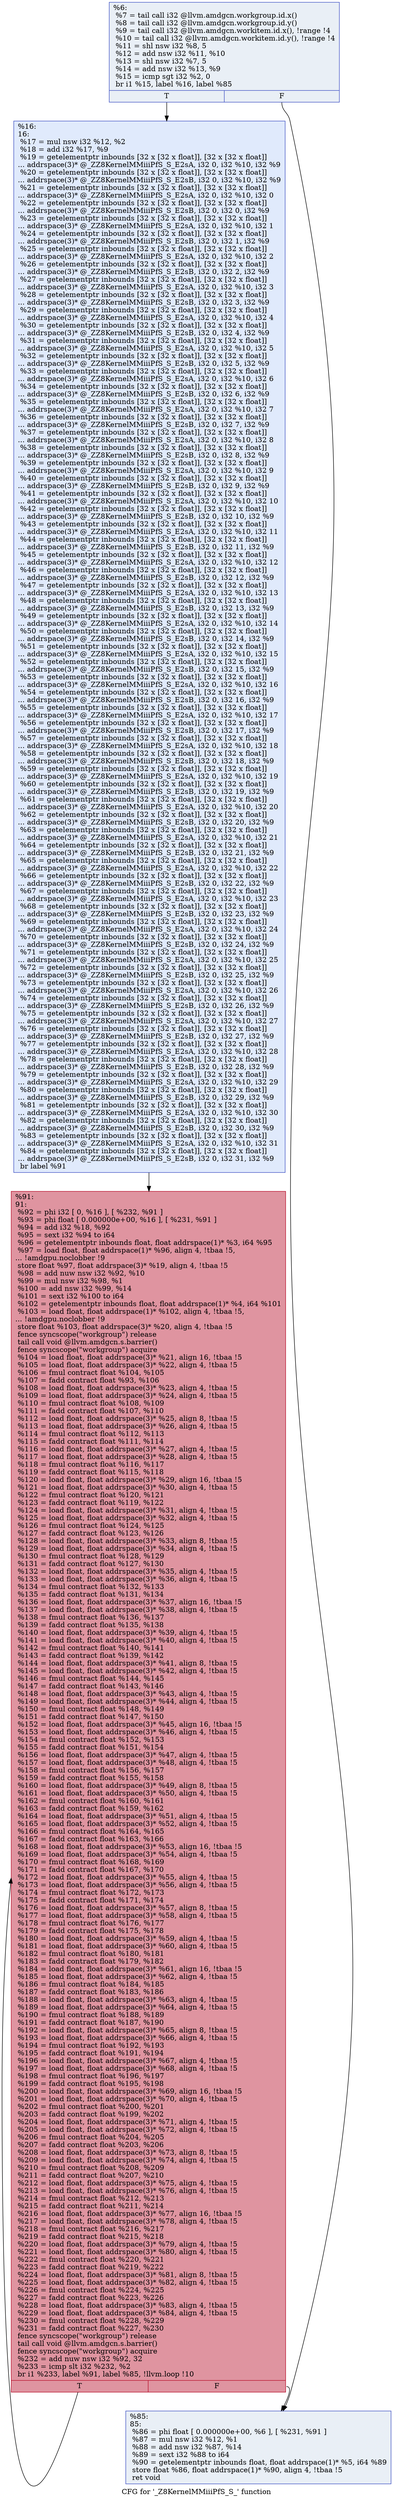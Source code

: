 digraph "CFG for '_Z8KernelMMiiiPfS_S_' function" {
	label="CFG for '_Z8KernelMMiiiPfS_S_' function";

	Node0x5dc0000 [shape=record,color="#3d50c3ff", style=filled, fillcolor="#cedaeb70",label="{%6:\l  %7 = tail call i32 @llvm.amdgcn.workgroup.id.x()\l  %8 = tail call i32 @llvm.amdgcn.workgroup.id.y()\l  %9 = tail call i32 @llvm.amdgcn.workitem.id.x(), !range !4\l  %10 = tail call i32 @llvm.amdgcn.workitem.id.y(), !range !4\l  %11 = shl nsw i32 %8, 5\l  %12 = add nsw i32 %11, %10\l  %13 = shl nsw i32 %7, 5\l  %14 = add nsw i32 %13, %9\l  %15 = icmp sgt i32 %2, 0\l  br i1 %15, label %16, label %85\l|{<s0>T|<s1>F}}"];
	Node0x5dc0000:s0 -> Node0x5dc2310;
	Node0x5dc0000:s1 -> Node0x5dc23a0;
	Node0x5dc2310 [shape=record,color="#3d50c3ff", style=filled, fillcolor="#b9d0f970",label="{%16:\l16:                                               \l  %17 = mul nsw i32 %12, %2\l  %18 = add i32 %17, %9\l  %19 = getelementptr inbounds [32 x [32 x float]], [32 x [32 x float]]\l... addrspace(3)* @_ZZ8KernelMMiiiPfS_S_E2sA, i32 0, i32 %10, i32 %9\l  %20 = getelementptr inbounds [32 x [32 x float]], [32 x [32 x float]]\l... addrspace(3)* @_ZZ8KernelMMiiiPfS_S_E2sB, i32 0, i32 %10, i32 %9\l  %21 = getelementptr inbounds [32 x [32 x float]], [32 x [32 x float]]\l... addrspace(3)* @_ZZ8KernelMMiiiPfS_S_E2sA, i32 0, i32 %10, i32 0\l  %22 = getelementptr inbounds [32 x [32 x float]], [32 x [32 x float]]\l... addrspace(3)* @_ZZ8KernelMMiiiPfS_S_E2sB, i32 0, i32 0, i32 %9\l  %23 = getelementptr inbounds [32 x [32 x float]], [32 x [32 x float]]\l... addrspace(3)* @_ZZ8KernelMMiiiPfS_S_E2sA, i32 0, i32 %10, i32 1\l  %24 = getelementptr inbounds [32 x [32 x float]], [32 x [32 x float]]\l... addrspace(3)* @_ZZ8KernelMMiiiPfS_S_E2sB, i32 0, i32 1, i32 %9\l  %25 = getelementptr inbounds [32 x [32 x float]], [32 x [32 x float]]\l... addrspace(3)* @_ZZ8KernelMMiiiPfS_S_E2sA, i32 0, i32 %10, i32 2\l  %26 = getelementptr inbounds [32 x [32 x float]], [32 x [32 x float]]\l... addrspace(3)* @_ZZ8KernelMMiiiPfS_S_E2sB, i32 0, i32 2, i32 %9\l  %27 = getelementptr inbounds [32 x [32 x float]], [32 x [32 x float]]\l... addrspace(3)* @_ZZ8KernelMMiiiPfS_S_E2sA, i32 0, i32 %10, i32 3\l  %28 = getelementptr inbounds [32 x [32 x float]], [32 x [32 x float]]\l... addrspace(3)* @_ZZ8KernelMMiiiPfS_S_E2sB, i32 0, i32 3, i32 %9\l  %29 = getelementptr inbounds [32 x [32 x float]], [32 x [32 x float]]\l... addrspace(3)* @_ZZ8KernelMMiiiPfS_S_E2sA, i32 0, i32 %10, i32 4\l  %30 = getelementptr inbounds [32 x [32 x float]], [32 x [32 x float]]\l... addrspace(3)* @_ZZ8KernelMMiiiPfS_S_E2sB, i32 0, i32 4, i32 %9\l  %31 = getelementptr inbounds [32 x [32 x float]], [32 x [32 x float]]\l... addrspace(3)* @_ZZ8KernelMMiiiPfS_S_E2sA, i32 0, i32 %10, i32 5\l  %32 = getelementptr inbounds [32 x [32 x float]], [32 x [32 x float]]\l... addrspace(3)* @_ZZ8KernelMMiiiPfS_S_E2sB, i32 0, i32 5, i32 %9\l  %33 = getelementptr inbounds [32 x [32 x float]], [32 x [32 x float]]\l... addrspace(3)* @_ZZ8KernelMMiiiPfS_S_E2sA, i32 0, i32 %10, i32 6\l  %34 = getelementptr inbounds [32 x [32 x float]], [32 x [32 x float]]\l... addrspace(3)* @_ZZ8KernelMMiiiPfS_S_E2sB, i32 0, i32 6, i32 %9\l  %35 = getelementptr inbounds [32 x [32 x float]], [32 x [32 x float]]\l... addrspace(3)* @_ZZ8KernelMMiiiPfS_S_E2sA, i32 0, i32 %10, i32 7\l  %36 = getelementptr inbounds [32 x [32 x float]], [32 x [32 x float]]\l... addrspace(3)* @_ZZ8KernelMMiiiPfS_S_E2sB, i32 0, i32 7, i32 %9\l  %37 = getelementptr inbounds [32 x [32 x float]], [32 x [32 x float]]\l... addrspace(3)* @_ZZ8KernelMMiiiPfS_S_E2sA, i32 0, i32 %10, i32 8\l  %38 = getelementptr inbounds [32 x [32 x float]], [32 x [32 x float]]\l... addrspace(3)* @_ZZ8KernelMMiiiPfS_S_E2sB, i32 0, i32 8, i32 %9\l  %39 = getelementptr inbounds [32 x [32 x float]], [32 x [32 x float]]\l... addrspace(3)* @_ZZ8KernelMMiiiPfS_S_E2sA, i32 0, i32 %10, i32 9\l  %40 = getelementptr inbounds [32 x [32 x float]], [32 x [32 x float]]\l... addrspace(3)* @_ZZ8KernelMMiiiPfS_S_E2sB, i32 0, i32 9, i32 %9\l  %41 = getelementptr inbounds [32 x [32 x float]], [32 x [32 x float]]\l... addrspace(3)* @_ZZ8KernelMMiiiPfS_S_E2sA, i32 0, i32 %10, i32 10\l  %42 = getelementptr inbounds [32 x [32 x float]], [32 x [32 x float]]\l... addrspace(3)* @_ZZ8KernelMMiiiPfS_S_E2sB, i32 0, i32 10, i32 %9\l  %43 = getelementptr inbounds [32 x [32 x float]], [32 x [32 x float]]\l... addrspace(3)* @_ZZ8KernelMMiiiPfS_S_E2sA, i32 0, i32 %10, i32 11\l  %44 = getelementptr inbounds [32 x [32 x float]], [32 x [32 x float]]\l... addrspace(3)* @_ZZ8KernelMMiiiPfS_S_E2sB, i32 0, i32 11, i32 %9\l  %45 = getelementptr inbounds [32 x [32 x float]], [32 x [32 x float]]\l... addrspace(3)* @_ZZ8KernelMMiiiPfS_S_E2sA, i32 0, i32 %10, i32 12\l  %46 = getelementptr inbounds [32 x [32 x float]], [32 x [32 x float]]\l... addrspace(3)* @_ZZ8KernelMMiiiPfS_S_E2sB, i32 0, i32 12, i32 %9\l  %47 = getelementptr inbounds [32 x [32 x float]], [32 x [32 x float]]\l... addrspace(3)* @_ZZ8KernelMMiiiPfS_S_E2sA, i32 0, i32 %10, i32 13\l  %48 = getelementptr inbounds [32 x [32 x float]], [32 x [32 x float]]\l... addrspace(3)* @_ZZ8KernelMMiiiPfS_S_E2sB, i32 0, i32 13, i32 %9\l  %49 = getelementptr inbounds [32 x [32 x float]], [32 x [32 x float]]\l... addrspace(3)* @_ZZ8KernelMMiiiPfS_S_E2sA, i32 0, i32 %10, i32 14\l  %50 = getelementptr inbounds [32 x [32 x float]], [32 x [32 x float]]\l... addrspace(3)* @_ZZ8KernelMMiiiPfS_S_E2sB, i32 0, i32 14, i32 %9\l  %51 = getelementptr inbounds [32 x [32 x float]], [32 x [32 x float]]\l... addrspace(3)* @_ZZ8KernelMMiiiPfS_S_E2sA, i32 0, i32 %10, i32 15\l  %52 = getelementptr inbounds [32 x [32 x float]], [32 x [32 x float]]\l... addrspace(3)* @_ZZ8KernelMMiiiPfS_S_E2sB, i32 0, i32 15, i32 %9\l  %53 = getelementptr inbounds [32 x [32 x float]], [32 x [32 x float]]\l... addrspace(3)* @_ZZ8KernelMMiiiPfS_S_E2sA, i32 0, i32 %10, i32 16\l  %54 = getelementptr inbounds [32 x [32 x float]], [32 x [32 x float]]\l... addrspace(3)* @_ZZ8KernelMMiiiPfS_S_E2sB, i32 0, i32 16, i32 %9\l  %55 = getelementptr inbounds [32 x [32 x float]], [32 x [32 x float]]\l... addrspace(3)* @_ZZ8KernelMMiiiPfS_S_E2sA, i32 0, i32 %10, i32 17\l  %56 = getelementptr inbounds [32 x [32 x float]], [32 x [32 x float]]\l... addrspace(3)* @_ZZ8KernelMMiiiPfS_S_E2sB, i32 0, i32 17, i32 %9\l  %57 = getelementptr inbounds [32 x [32 x float]], [32 x [32 x float]]\l... addrspace(3)* @_ZZ8KernelMMiiiPfS_S_E2sA, i32 0, i32 %10, i32 18\l  %58 = getelementptr inbounds [32 x [32 x float]], [32 x [32 x float]]\l... addrspace(3)* @_ZZ8KernelMMiiiPfS_S_E2sB, i32 0, i32 18, i32 %9\l  %59 = getelementptr inbounds [32 x [32 x float]], [32 x [32 x float]]\l... addrspace(3)* @_ZZ8KernelMMiiiPfS_S_E2sA, i32 0, i32 %10, i32 19\l  %60 = getelementptr inbounds [32 x [32 x float]], [32 x [32 x float]]\l... addrspace(3)* @_ZZ8KernelMMiiiPfS_S_E2sB, i32 0, i32 19, i32 %9\l  %61 = getelementptr inbounds [32 x [32 x float]], [32 x [32 x float]]\l... addrspace(3)* @_ZZ8KernelMMiiiPfS_S_E2sA, i32 0, i32 %10, i32 20\l  %62 = getelementptr inbounds [32 x [32 x float]], [32 x [32 x float]]\l... addrspace(3)* @_ZZ8KernelMMiiiPfS_S_E2sB, i32 0, i32 20, i32 %9\l  %63 = getelementptr inbounds [32 x [32 x float]], [32 x [32 x float]]\l... addrspace(3)* @_ZZ8KernelMMiiiPfS_S_E2sA, i32 0, i32 %10, i32 21\l  %64 = getelementptr inbounds [32 x [32 x float]], [32 x [32 x float]]\l... addrspace(3)* @_ZZ8KernelMMiiiPfS_S_E2sB, i32 0, i32 21, i32 %9\l  %65 = getelementptr inbounds [32 x [32 x float]], [32 x [32 x float]]\l... addrspace(3)* @_ZZ8KernelMMiiiPfS_S_E2sA, i32 0, i32 %10, i32 22\l  %66 = getelementptr inbounds [32 x [32 x float]], [32 x [32 x float]]\l... addrspace(3)* @_ZZ8KernelMMiiiPfS_S_E2sB, i32 0, i32 22, i32 %9\l  %67 = getelementptr inbounds [32 x [32 x float]], [32 x [32 x float]]\l... addrspace(3)* @_ZZ8KernelMMiiiPfS_S_E2sA, i32 0, i32 %10, i32 23\l  %68 = getelementptr inbounds [32 x [32 x float]], [32 x [32 x float]]\l... addrspace(3)* @_ZZ8KernelMMiiiPfS_S_E2sB, i32 0, i32 23, i32 %9\l  %69 = getelementptr inbounds [32 x [32 x float]], [32 x [32 x float]]\l... addrspace(3)* @_ZZ8KernelMMiiiPfS_S_E2sA, i32 0, i32 %10, i32 24\l  %70 = getelementptr inbounds [32 x [32 x float]], [32 x [32 x float]]\l... addrspace(3)* @_ZZ8KernelMMiiiPfS_S_E2sB, i32 0, i32 24, i32 %9\l  %71 = getelementptr inbounds [32 x [32 x float]], [32 x [32 x float]]\l... addrspace(3)* @_ZZ8KernelMMiiiPfS_S_E2sA, i32 0, i32 %10, i32 25\l  %72 = getelementptr inbounds [32 x [32 x float]], [32 x [32 x float]]\l... addrspace(3)* @_ZZ8KernelMMiiiPfS_S_E2sB, i32 0, i32 25, i32 %9\l  %73 = getelementptr inbounds [32 x [32 x float]], [32 x [32 x float]]\l... addrspace(3)* @_ZZ8KernelMMiiiPfS_S_E2sA, i32 0, i32 %10, i32 26\l  %74 = getelementptr inbounds [32 x [32 x float]], [32 x [32 x float]]\l... addrspace(3)* @_ZZ8KernelMMiiiPfS_S_E2sB, i32 0, i32 26, i32 %9\l  %75 = getelementptr inbounds [32 x [32 x float]], [32 x [32 x float]]\l... addrspace(3)* @_ZZ8KernelMMiiiPfS_S_E2sA, i32 0, i32 %10, i32 27\l  %76 = getelementptr inbounds [32 x [32 x float]], [32 x [32 x float]]\l... addrspace(3)* @_ZZ8KernelMMiiiPfS_S_E2sB, i32 0, i32 27, i32 %9\l  %77 = getelementptr inbounds [32 x [32 x float]], [32 x [32 x float]]\l... addrspace(3)* @_ZZ8KernelMMiiiPfS_S_E2sA, i32 0, i32 %10, i32 28\l  %78 = getelementptr inbounds [32 x [32 x float]], [32 x [32 x float]]\l... addrspace(3)* @_ZZ8KernelMMiiiPfS_S_E2sB, i32 0, i32 28, i32 %9\l  %79 = getelementptr inbounds [32 x [32 x float]], [32 x [32 x float]]\l... addrspace(3)* @_ZZ8KernelMMiiiPfS_S_E2sA, i32 0, i32 %10, i32 29\l  %80 = getelementptr inbounds [32 x [32 x float]], [32 x [32 x float]]\l... addrspace(3)* @_ZZ8KernelMMiiiPfS_S_E2sB, i32 0, i32 29, i32 %9\l  %81 = getelementptr inbounds [32 x [32 x float]], [32 x [32 x float]]\l... addrspace(3)* @_ZZ8KernelMMiiiPfS_S_E2sA, i32 0, i32 %10, i32 30\l  %82 = getelementptr inbounds [32 x [32 x float]], [32 x [32 x float]]\l... addrspace(3)* @_ZZ8KernelMMiiiPfS_S_E2sB, i32 0, i32 30, i32 %9\l  %83 = getelementptr inbounds [32 x [32 x float]], [32 x [32 x float]]\l... addrspace(3)* @_ZZ8KernelMMiiiPfS_S_E2sA, i32 0, i32 %10, i32 31\l  %84 = getelementptr inbounds [32 x [32 x float]], [32 x [32 x float]]\l... addrspace(3)* @_ZZ8KernelMMiiiPfS_S_E2sB, i32 0, i32 31, i32 %9\l  br label %91\l}"];
	Node0x5dc2310 -> Node0x5dc6910;
	Node0x5dc23a0 [shape=record,color="#3d50c3ff", style=filled, fillcolor="#cedaeb70",label="{%85:\l85:                                               \l  %86 = phi float [ 0.000000e+00, %6 ], [ %231, %91 ]\l  %87 = mul nsw i32 %12, %1\l  %88 = add nsw i32 %87, %14\l  %89 = sext i32 %88 to i64\l  %90 = getelementptr inbounds float, float addrspace(1)* %5, i64 %89\l  store float %86, float addrspace(1)* %90, align 4, !tbaa !5\l  ret void\l}"];
	Node0x5dc6910 [shape=record,color="#b70d28ff", style=filled, fillcolor="#b70d2870",label="{%91:\l91:                                               \l  %92 = phi i32 [ 0, %16 ], [ %232, %91 ]\l  %93 = phi float [ 0.000000e+00, %16 ], [ %231, %91 ]\l  %94 = add i32 %18, %92\l  %95 = sext i32 %94 to i64\l  %96 = getelementptr inbounds float, float addrspace(1)* %3, i64 %95\l  %97 = load float, float addrspace(1)* %96, align 4, !tbaa !5,\l... !amdgpu.noclobber !9\l  store float %97, float addrspace(3)* %19, align 4, !tbaa !5\l  %98 = add nuw nsw i32 %92, %10\l  %99 = mul nsw i32 %98, %1\l  %100 = add nsw i32 %99, %14\l  %101 = sext i32 %100 to i64\l  %102 = getelementptr inbounds float, float addrspace(1)* %4, i64 %101\l  %103 = load float, float addrspace(1)* %102, align 4, !tbaa !5,\l... !amdgpu.noclobber !9\l  store float %103, float addrspace(3)* %20, align 4, !tbaa !5\l  fence syncscope(\"workgroup\") release\l  tail call void @llvm.amdgcn.s.barrier()\l  fence syncscope(\"workgroup\") acquire\l  %104 = load float, float addrspace(3)* %21, align 16, !tbaa !5\l  %105 = load float, float addrspace(3)* %22, align 4, !tbaa !5\l  %106 = fmul contract float %104, %105\l  %107 = fadd contract float %93, %106\l  %108 = load float, float addrspace(3)* %23, align 4, !tbaa !5\l  %109 = load float, float addrspace(3)* %24, align 4, !tbaa !5\l  %110 = fmul contract float %108, %109\l  %111 = fadd contract float %107, %110\l  %112 = load float, float addrspace(3)* %25, align 8, !tbaa !5\l  %113 = load float, float addrspace(3)* %26, align 4, !tbaa !5\l  %114 = fmul contract float %112, %113\l  %115 = fadd contract float %111, %114\l  %116 = load float, float addrspace(3)* %27, align 4, !tbaa !5\l  %117 = load float, float addrspace(3)* %28, align 4, !tbaa !5\l  %118 = fmul contract float %116, %117\l  %119 = fadd contract float %115, %118\l  %120 = load float, float addrspace(3)* %29, align 16, !tbaa !5\l  %121 = load float, float addrspace(3)* %30, align 4, !tbaa !5\l  %122 = fmul contract float %120, %121\l  %123 = fadd contract float %119, %122\l  %124 = load float, float addrspace(3)* %31, align 4, !tbaa !5\l  %125 = load float, float addrspace(3)* %32, align 4, !tbaa !5\l  %126 = fmul contract float %124, %125\l  %127 = fadd contract float %123, %126\l  %128 = load float, float addrspace(3)* %33, align 8, !tbaa !5\l  %129 = load float, float addrspace(3)* %34, align 4, !tbaa !5\l  %130 = fmul contract float %128, %129\l  %131 = fadd contract float %127, %130\l  %132 = load float, float addrspace(3)* %35, align 4, !tbaa !5\l  %133 = load float, float addrspace(3)* %36, align 4, !tbaa !5\l  %134 = fmul contract float %132, %133\l  %135 = fadd contract float %131, %134\l  %136 = load float, float addrspace(3)* %37, align 16, !tbaa !5\l  %137 = load float, float addrspace(3)* %38, align 4, !tbaa !5\l  %138 = fmul contract float %136, %137\l  %139 = fadd contract float %135, %138\l  %140 = load float, float addrspace(3)* %39, align 4, !tbaa !5\l  %141 = load float, float addrspace(3)* %40, align 4, !tbaa !5\l  %142 = fmul contract float %140, %141\l  %143 = fadd contract float %139, %142\l  %144 = load float, float addrspace(3)* %41, align 8, !tbaa !5\l  %145 = load float, float addrspace(3)* %42, align 4, !tbaa !5\l  %146 = fmul contract float %144, %145\l  %147 = fadd contract float %143, %146\l  %148 = load float, float addrspace(3)* %43, align 4, !tbaa !5\l  %149 = load float, float addrspace(3)* %44, align 4, !tbaa !5\l  %150 = fmul contract float %148, %149\l  %151 = fadd contract float %147, %150\l  %152 = load float, float addrspace(3)* %45, align 16, !tbaa !5\l  %153 = load float, float addrspace(3)* %46, align 4, !tbaa !5\l  %154 = fmul contract float %152, %153\l  %155 = fadd contract float %151, %154\l  %156 = load float, float addrspace(3)* %47, align 4, !tbaa !5\l  %157 = load float, float addrspace(3)* %48, align 4, !tbaa !5\l  %158 = fmul contract float %156, %157\l  %159 = fadd contract float %155, %158\l  %160 = load float, float addrspace(3)* %49, align 8, !tbaa !5\l  %161 = load float, float addrspace(3)* %50, align 4, !tbaa !5\l  %162 = fmul contract float %160, %161\l  %163 = fadd contract float %159, %162\l  %164 = load float, float addrspace(3)* %51, align 4, !tbaa !5\l  %165 = load float, float addrspace(3)* %52, align 4, !tbaa !5\l  %166 = fmul contract float %164, %165\l  %167 = fadd contract float %163, %166\l  %168 = load float, float addrspace(3)* %53, align 16, !tbaa !5\l  %169 = load float, float addrspace(3)* %54, align 4, !tbaa !5\l  %170 = fmul contract float %168, %169\l  %171 = fadd contract float %167, %170\l  %172 = load float, float addrspace(3)* %55, align 4, !tbaa !5\l  %173 = load float, float addrspace(3)* %56, align 4, !tbaa !5\l  %174 = fmul contract float %172, %173\l  %175 = fadd contract float %171, %174\l  %176 = load float, float addrspace(3)* %57, align 8, !tbaa !5\l  %177 = load float, float addrspace(3)* %58, align 4, !tbaa !5\l  %178 = fmul contract float %176, %177\l  %179 = fadd contract float %175, %178\l  %180 = load float, float addrspace(3)* %59, align 4, !tbaa !5\l  %181 = load float, float addrspace(3)* %60, align 4, !tbaa !5\l  %182 = fmul contract float %180, %181\l  %183 = fadd contract float %179, %182\l  %184 = load float, float addrspace(3)* %61, align 16, !tbaa !5\l  %185 = load float, float addrspace(3)* %62, align 4, !tbaa !5\l  %186 = fmul contract float %184, %185\l  %187 = fadd contract float %183, %186\l  %188 = load float, float addrspace(3)* %63, align 4, !tbaa !5\l  %189 = load float, float addrspace(3)* %64, align 4, !tbaa !5\l  %190 = fmul contract float %188, %189\l  %191 = fadd contract float %187, %190\l  %192 = load float, float addrspace(3)* %65, align 8, !tbaa !5\l  %193 = load float, float addrspace(3)* %66, align 4, !tbaa !5\l  %194 = fmul contract float %192, %193\l  %195 = fadd contract float %191, %194\l  %196 = load float, float addrspace(3)* %67, align 4, !tbaa !5\l  %197 = load float, float addrspace(3)* %68, align 4, !tbaa !5\l  %198 = fmul contract float %196, %197\l  %199 = fadd contract float %195, %198\l  %200 = load float, float addrspace(3)* %69, align 16, !tbaa !5\l  %201 = load float, float addrspace(3)* %70, align 4, !tbaa !5\l  %202 = fmul contract float %200, %201\l  %203 = fadd contract float %199, %202\l  %204 = load float, float addrspace(3)* %71, align 4, !tbaa !5\l  %205 = load float, float addrspace(3)* %72, align 4, !tbaa !5\l  %206 = fmul contract float %204, %205\l  %207 = fadd contract float %203, %206\l  %208 = load float, float addrspace(3)* %73, align 8, !tbaa !5\l  %209 = load float, float addrspace(3)* %74, align 4, !tbaa !5\l  %210 = fmul contract float %208, %209\l  %211 = fadd contract float %207, %210\l  %212 = load float, float addrspace(3)* %75, align 4, !tbaa !5\l  %213 = load float, float addrspace(3)* %76, align 4, !tbaa !5\l  %214 = fmul contract float %212, %213\l  %215 = fadd contract float %211, %214\l  %216 = load float, float addrspace(3)* %77, align 16, !tbaa !5\l  %217 = load float, float addrspace(3)* %78, align 4, !tbaa !5\l  %218 = fmul contract float %216, %217\l  %219 = fadd contract float %215, %218\l  %220 = load float, float addrspace(3)* %79, align 4, !tbaa !5\l  %221 = load float, float addrspace(3)* %80, align 4, !tbaa !5\l  %222 = fmul contract float %220, %221\l  %223 = fadd contract float %219, %222\l  %224 = load float, float addrspace(3)* %81, align 8, !tbaa !5\l  %225 = load float, float addrspace(3)* %82, align 4, !tbaa !5\l  %226 = fmul contract float %224, %225\l  %227 = fadd contract float %223, %226\l  %228 = load float, float addrspace(3)* %83, align 4, !tbaa !5\l  %229 = load float, float addrspace(3)* %84, align 4, !tbaa !5\l  %230 = fmul contract float %228, %229\l  %231 = fadd contract float %227, %230\l  fence syncscope(\"workgroup\") release\l  tail call void @llvm.amdgcn.s.barrier()\l  fence syncscope(\"workgroup\") acquire\l  %232 = add nuw nsw i32 %92, 32\l  %233 = icmp slt i32 %232, %2\l  br i1 %233, label %91, label %85, !llvm.loop !10\l|{<s0>T|<s1>F}}"];
	Node0x5dc6910:s0 -> Node0x5dc6910;
	Node0x5dc6910:s1 -> Node0x5dc23a0;
}
